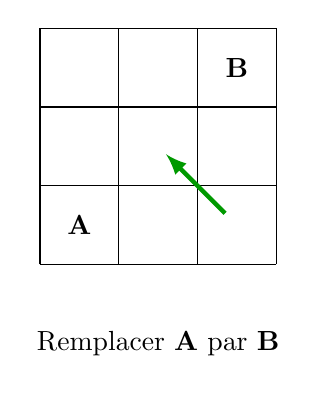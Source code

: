\begin{tikzpicture}

\draw (0,0) grid ++(3,3);

% Flèches
\tikzstyle{arrow} = [->,>=latex,ultra thick,shorten >=4pt,shorten <=6pt,green!60!black];

\node at (0.5,0.5) {\bf A};
\node at (2.5,2.5) {\bf B};

\draw[arrow] (2.5,0.5)--++(-1,1);

\node at (1.5,-1) {Remplacer {\bf A} par {\bf B}};

\end{tikzpicture}